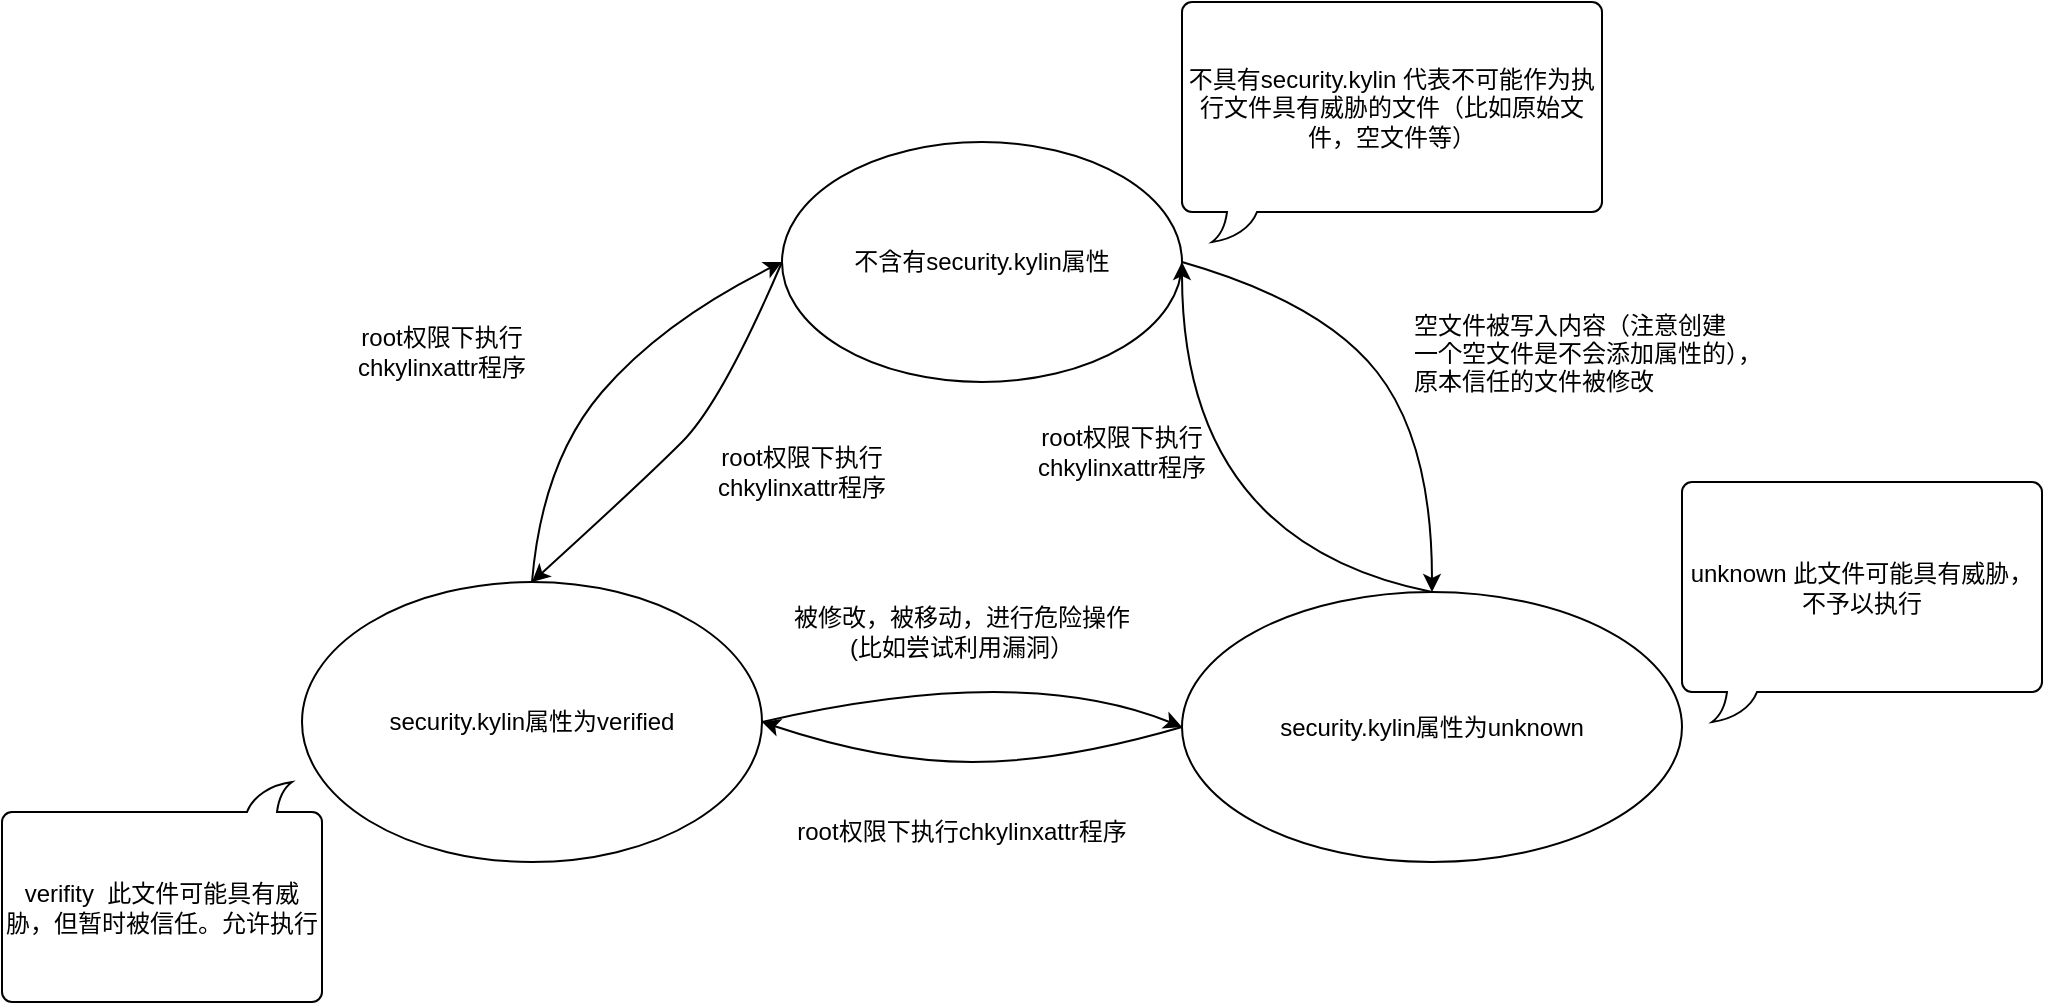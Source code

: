 <mxfile version="18.2.0" type="github">
  <diagram name="Page-1" id="42789a77-a242-8287-6e28-9cd8cfd52e62">
    <mxGraphModel dx="1560" dy="638" grid="1" gridSize="10" guides="1" tooltips="1" connect="1" arrows="1" fold="1" page="1" pageScale="1" pageWidth="1100" pageHeight="850" background="none" math="0" shadow="0">
      <root>
        <mxCell id="0" />
        <mxCell id="1" parent="0" />
        <mxCell id="nDp9_FoU3aF0ZBxoCtjC-1" value="不含有security.kylin属性" style="ellipse;whiteSpace=wrap;html=1;" vertex="1" parent="1">
          <mxGeometry x="460" y="100" width="200" height="120" as="geometry" />
        </mxCell>
        <mxCell id="nDp9_FoU3aF0ZBxoCtjC-2" value="security.kylin属性为verified" style="ellipse;whiteSpace=wrap;html=1;" vertex="1" parent="1">
          <mxGeometry x="220" y="320" width="230" height="140" as="geometry" />
        </mxCell>
        <mxCell id="nDp9_FoU3aF0ZBxoCtjC-3" value="&lt;span style=&quot;&quot;&gt;security.kylin属性为unknown&lt;/span&gt;" style="ellipse;whiteSpace=wrap;html=1;" vertex="1" parent="1">
          <mxGeometry x="660" y="325" width="250" height="135" as="geometry" />
        </mxCell>
        <mxCell id="nDp9_FoU3aF0ZBxoCtjC-23" value="unknown 此文件可能具有威胁，不予以执行" style="whiteSpace=wrap;html=1;shape=mxgraph.basic.roundRectCallout;dx=30;dy=15;size=5;boundedLbl=1;" vertex="1" parent="1">
          <mxGeometry x="910" y="270" width="180" height="120" as="geometry" />
        </mxCell>
        <mxCell id="nDp9_FoU3aF0ZBxoCtjC-24" value="verifity&amp;nbsp; 此文件可能具有威胁，但暂时被信任。允许执行" style="whiteSpace=wrap;html=1;shape=mxgraph.basic.roundRectCallout;dx=30;dy=15;size=5;boundedLbl=1;direction=west;" vertex="1" parent="1">
          <mxGeometry x="70" y="420" width="160" height="110" as="geometry" />
        </mxCell>
        <mxCell id="nDp9_FoU3aF0ZBxoCtjC-27" value="不具有security.kylin 代表不可能作为执行文件具有威胁的文件（比如原始文件，空文件等）" style="whiteSpace=wrap;html=1;shape=mxgraph.basic.roundRectCallout;dx=30;dy=15;size=5;boundedLbl=1;" vertex="1" parent="1">
          <mxGeometry x="660" y="30" width="210" height="120" as="geometry" />
        </mxCell>
        <mxCell id="nDp9_FoU3aF0ZBxoCtjC-29" value="" style="curved=1;endArrow=classic;html=1;rounded=0;exitX=0.5;exitY=0;exitDx=0;exitDy=0;entryX=0;entryY=0.5;entryDx=0;entryDy=0;" edge="1" parent="1" source="nDp9_FoU3aF0ZBxoCtjC-2" target="nDp9_FoU3aF0ZBxoCtjC-1">
          <mxGeometry width="50" height="50" relative="1" as="geometry">
            <mxPoint x="560" y="360" as="sourcePoint" />
            <mxPoint x="610" y="310" as="targetPoint" />
            <Array as="points">
              <mxPoint x="340" y="260" />
              <mxPoint x="400" y="190" />
            </Array>
          </mxGeometry>
        </mxCell>
        <mxCell id="nDp9_FoU3aF0ZBxoCtjC-31" value="" style="curved=1;endArrow=classic;html=1;rounded=0;exitX=1;exitY=0.5;exitDx=0;exitDy=0;entryX=0;entryY=0.5;entryDx=0;entryDy=0;" edge="1" parent="1" source="nDp9_FoU3aF0ZBxoCtjC-2" target="nDp9_FoU3aF0ZBxoCtjC-3">
          <mxGeometry width="50" height="50" relative="1" as="geometry">
            <mxPoint x="560" y="360" as="sourcePoint" />
            <mxPoint x="610" y="310" as="targetPoint" />
            <Array as="points">
              <mxPoint x="580" y="360" />
            </Array>
          </mxGeometry>
        </mxCell>
        <mxCell id="nDp9_FoU3aF0ZBxoCtjC-32" value="" style="curved=1;endArrow=classic;html=1;rounded=0;exitX=0;exitY=0.5;exitDx=0;exitDy=0;entryX=1;entryY=0.5;entryDx=0;entryDy=0;" edge="1" parent="1" source="nDp9_FoU3aF0ZBxoCtjC-3" target="nDp9_FoU3aF0ZBxoCtjC-2">
          <mxGeometry width="50" height="50" relative="1" as="geometry">
            <mxPoint x="560" y="360" as="sourcePoint" />
            <mxPoint x="460" y="393" as="targetPoint" />
            <Array as="points">
              <mxPoint x="600" y="410" />
              <mxPoint x="510" y="410" />
            </Array>
          </mxGeometry>
        </mxCell>
        <mxCell id="nDp9_FoU3aF0ZBxoCtjC-33" value="" style="curved=1;endArrow=classic;html=1;rounded=0;entryX=0.5;entryY=0;entryDx=0;entryDy=0;exitX=1;exitY=0.5;exitDx=0;exitDy=0;" edge="1" parent="1" source="nDp9_FoU3aF0ZBxoCtjC-1" target="nDp9_FoU3aF0ZBxoCtjC-3">
          <mxGeometry width="50" height="50" relative="1" as="geometry">
            <mxPoint x="560" y="300" as="sourcePoint" />
            <mxPoint x="610" y="250" as="targetPoint" />
            <Array as="points">
              <mxPoint x="730" y="180" />
              <mxPoint x="785" y="250" />
            </Array>
          </mxGeometry>
        </mxCell>
        <mxCell id="nDp9_FoU3aF0ZBxoCtjC-34" value="空文件被写入内容（注意创建&#xa;一个空文件是不会添加属性的），&#xa;原本信任的文件被修改" style="text;strokeColor=none;fillColor=none;align=left;verticalAlign=middle;spacingLeft=4;spacingRight=4;overflow=hidden;points=[[0,0.5],[1,0.5]];portConstraint=eastwest;rotatable=0;" vertex="1" parent="1">
          <mxGeometry x="770" y="170" width="200" height="70" as="geometry" />
        </mxCell>
        <mxCell id="nDp9_FoU3aF0ZBxoCtjC-35" value="被修改，被移动，进行危险操作(比如尝试利用漏洞）" style="text;html=1;strokeColor=none;fillColor=none;align=center;verticalAlign=middle;whiteSpace=wrap;rounded=0;" vertex="1" parent="1">
          <mxGeometry x="460" y="330" width="180" height="30" as="geometry" />
        </mxCell>
        <mxCell id="nDp9_FoU3aF0ZBxoCtjC-37" value="root权限下执行chkylinxattr程序" style="text;html=1;strokeColor=none;fillColor=none;align=center;verticalAlign=middle;whiteSpace=wrap;rounded=0;" vertex="1" parent="1">
          <mxGeometry x="455" y="430" width="190" height="30" as="geometry" />
        </mxCell>
        <mxCell id="nDp9_FoU3aF0ZBxoCtjC-38" value="" style="curved=1;endArrow=classic;html=1;rounded=0;exitX=0.5;exitY=0;exitDx=0;exitDy=0;entryX=1;entryY=0.5;entryDx=0;entryDy=0;" edge="1" parent="1" source="nDp9_FoU3aF0ZBxoCtjC-3" target="nDp9_FoU3aF0ZBxoCtjC-1">
          <mxGeometry width="50" height="50" relative="1" as="geometry">
            <mxPoint x="560" y="230" as="sourcePoint" />
            <mxPoint x="610" y="180" as="targetPoint" />
            <Array as="points">
              <mxPoint x="660" y="300" />
            </Array>
          </mxGeometry>
        </mxCell>
        <mxCell id="nDp9_FoU3aF0ZBxoCtjC-39" value="root权限下执行chkylinxattr程序" style="text;html=1;strokeColor=none;fillColor=none;align=center;verticalAlign=middle;whiteSpace=wrap;rounded=0;" vertex="1" parent="1">
          <mxGeometry x="570" y="220" width="120" height="70" as="geometry" />
        </mxCell>
        <mxCell id="nDp9_FoU3aF0ZBxoCtjC-40" value="" style="curved=1;endArrow=classic;html=1;rounded=0;exitX=0;exitY=0.5;exitDx=0;exitDy=0;entryX=0.5;entryY=0;entryDx=0;entryDy=0;" edge="1" parent="1" source="nDp9_FoU3aF0ZBxoCtjC-1" target="nDp9_FoU3aF0ZBxoCtjC-2">
          <mxGeometry width="50" height="50" relative="1" as="geometry">
            <mxPoint x="560" y="230" as="sourcePoint" />
            <mxPoint x="610" y="180" as="targetPoint" />
            <Array as="points">
              <mxPoint x="430" y="230" />
              <mxPoint x="390" y="270" />
            </Array>
          </mxGeometry>
        </mxCell>
        <mxCell id="nDp9_FoU3aF0ZBxoCtjC-41" value="root权限下执行chkylinxattr程序" style="text;html=1;strokeColor=none;fillColor=none;align=center;verticalAlign=middle;whiteSpace=wrap;rounded=0;" vertex="1" parent="1">
          <mxGeometry x="410" y="230" width="120" height="70" as="geometry" />
        </mxCell>
        <mxCell id="nDp9_FoU3aF0ZBxoCtjC-42" value="root权限下执行chkylinxattr程序" style="text;html=1;strokeColor=none;fillColor=none;align=center;verticalAlign=middle;whiteSpace=wrap;rounded=0;" vertex="1" parent="1">
          <mxGeometry x="230" y="170" width="120" height="70" as="geometry" />
        </mxCell>
      </root>
    </mxGraphModel>
  </diagram>
</mxfile>
